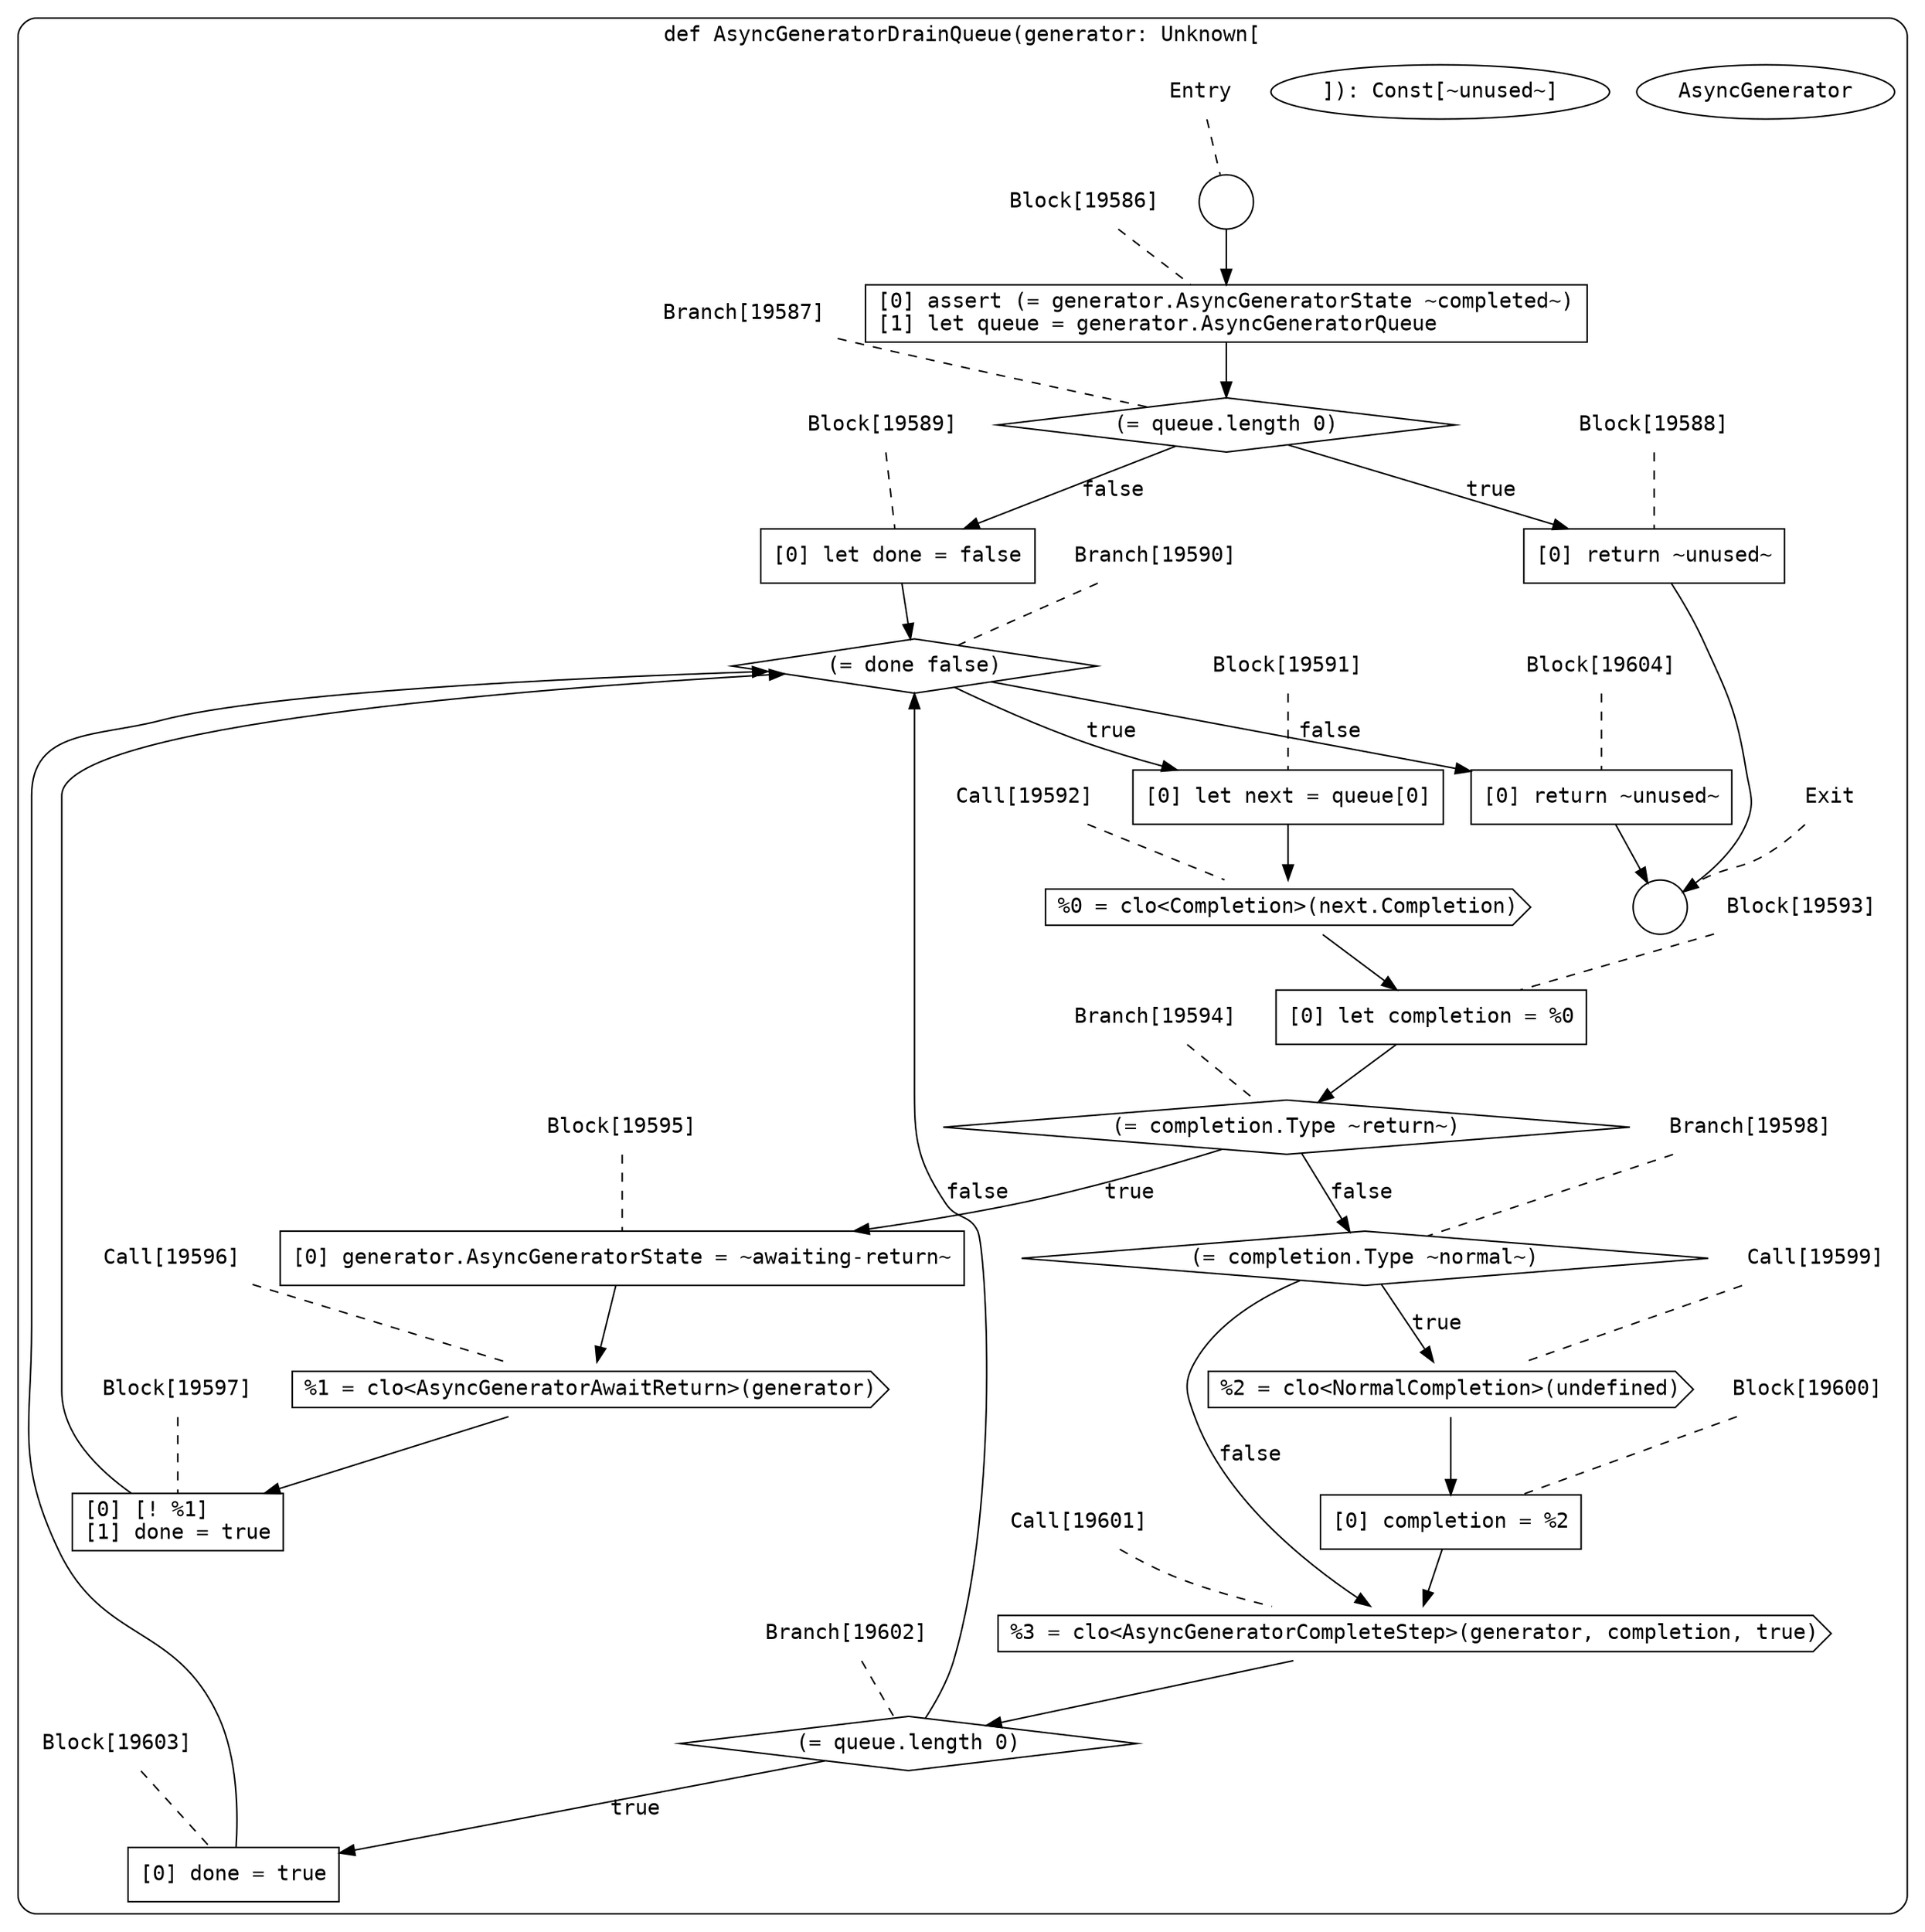 digraph {
  graph [fontname = "Consolas"]
  node [fontname = "Consolas"]
  edge [fontname = "Consolas"]
  subgraph cluster2639 {
    label = "def AsyncGeneratorDrainQueue(generator: Unknown["AsyncGenerator"]): Const[~unused~]"
    style = rounded
    cluster2639_entry_name [shape=none, label=<<font color="black">Entry</font>>]
    cluster2639_entry_name -> cluster2639_entry [arrowhead=none, color="black", style=dashed]
    cluster2639_entry [shape=circle label=" " color="black" fillcolor="white" style=filled]
    cluster2639_entry -> node19586 [color="black"]
    cluster2639_exit_name [shape=none, label=<<font color="black">Exit</font>>]
    cluster2639_exit_name -> cluster2639_exit [arrowhead=none, color="black", style=dashed]
    cluster2639_exit [shape=circle label=" " color="black" fillcolor="white" style=filled]
    node19586_name [shape=none, label=<<font color="black">Block[19586]</font>>]
    node19586_name -> node19586 [arrowhead=none, color="black", style=dashed]
    node19586 [shape=box, label=<<font color="black">[0] assert (= generator.AsyncGeneratorState ~completed~)<BR ALIGN="LEFT"/>[1] let queue = generator.AsyncGeneratorQueue<BR ALIGN="LEFT"/></font>> color="black" fillcolor="white", style=filled]
    node19586 -> node19587 [color="black"]
    node19587_name [shape=none, label=<<font color="black">Branch[19587]</font>>]
    node19587_name -> node19587 [arrowhead=none, color="black", style=dashed]
    node19587 [shape=diamond, label=<<font color="black">(= queue.length 0)</font>> color="black" fillcolor="white", style=filled]
    node19587 -> node19588 [label=<<font color="black">true</font>> color="black"]
    node19587 -> node19589 [label=<<font color="black">false</font>> color="black"]
    node19588_name [shape=none, label=<<font color="black">Block[19588]</font>>]
    node19588_name -> node19588 [arrowhead=none, color="black", style=dashed]
    node19588 [shape=box, label=<<font color="black">[0] return ~unused~<BR ALIGN="LEFT"/></font>> color="black" fillcolor="white", style=filled]
    node19588 -> cluster2639_exit [color="black"]
    node19589_name [shape=none, label=<<font color="black">Block[19589]</font>>]
    node19589_name -> node19589 [arrowhead=none, color="black", style=dashed]
    node19589 [shape=box, label=<<font color="black">[0] let done = false<BR ALIGN="LEFT"/></font>> color="black" fillcolor="white", style=filled]
    node19589 -> node19590 [color="black"]
    node19590_name [shape=none, label=<<font color="black">Branch[19590]</font>>]
    node19590_name -> node19590 [arrowhead=none, color="black", style=dashed]
    node19590 [shape=diamond, label=<<font color="black">(= done false)</font>> color="black" fillcolor="white", style=filled]
    node19590 -> node19591 [label=<<font color="black">true</font>> color="black"]
    node19590 -> node19604 [label=<<font color="black">false</font>> color="black"]
    node19591_name [shape=none, label=<<font color="black">Block[19591]</font>>]
    node19591_name -> node19591 [arrowhead=none, color="black", style=dashed]
    node19591 [shape=box, label=<<font color="black">[0] let next = queue[0]<BR ALIGN="LEFT"/></font>> color="black" fillcolor="white", style=filled]
    node19591 -> node19592 [color="black"]
    node19604_name [shape=none, label=<<font color="black">Block[19604]</font>>]
    node19604_name -> node19604 [arrowhead=none, color="black", style=dashed]
    node19604 [shape=box, label=<<font color="black">[0] return ~unused~<BR ALIGN="LEFT"/></font>> color="black" fillcolor="white", style=filled]
    node19604 -> cluster2639_exit [color="black"]
    node19592_name [shape=none, label=<<font color="black">Call[19592]</font>>]
    node19592_name -> node19592 [arrowhead=none, color="black", style=dashed]
    node19592 [shape=cds, label=<<font color="black">%0 = clo&lt;Completion&gt;(next.Completion)</font>> color="black" fillcolor="white", style=filled]
    node19592 -> node19593 [color="black"]
    node19593_name [shape=none, label=<<font color="black">Block[19593]</font>>]
    node19593_name -> node19593 [arrowhead=none, color="black", style=dashed]
    node19593 [shape=box, label=<<font color="black">[0] let completion = %0<BR ALIGN="LEFT"/></font>> color="black" fillcolor="white", style=filled]
    node19593 -> node19594 [color="black"]
    node19594_name [shape=none, label=<<font color="black">Branch[19594]</font>>]
    node19594_name -> node19594 [arrowhead=none, color="black", style=dashed]
    node19594 [shape=diamond, label=<<font color="black">(= completion.Type ~return~)</font>> color="black" fillcolor="white", style=filled]
    node19594 -> node19595 [label=<<font color="black">true</font>> color="black"]
    node19594 -> node19598 [label=<<font color="black">false</font>> color="black"]
    node19595_name [shape=none, label=<<font color="black">Block[19595]</font>>]
    node19595_name -> node19595 [arrowhead=none, color="black", style=dashed]
    node19595 [shape=box, label=<<font color="black">[0] generator.AsyncGeneratorState = ~awaiting-return~<BR ALIGN="LEFT"/></font>> color="black" fillcolor="white", style=filled]
    node19595 -> node19596 [color="black"]
    node19598_name [shape=none, label=<<font color="black">Branch[19598]</font>>]
    node19598_name -> node19598 [arrowhead=none, color="black", style=dashed]
    node19598 [shape=diamond, label=<<font color="black">(= completion.Type ~normal~)</font>> color="black" fillcolor="white", style=filled]
    node19598 -> node19599 [label=<<font color="black">true</font>> color="black"]
    node19598 -> node19601 [label=<<font color="black">false</font>> color="black"]
    node19596_name [shape=none, label=<<font color="black">Call[19596]</font>>]
    node19596_name -> node19596 [arrowhead=none, color="black", style=dashed]
    node19596 [shape=cds, label=<<font color="black">%1 = clo&lt;AsyncGeneratorAwaitReturn&gt;(generator)</font>> color="black" fillcolor="white", style=filled]
    node19596 -> node19597 [color="black"]
    node19599_name [shape=none, label=<<font color="black">Call[19599]</font>>]
    node19599_name -> node19599 [arrowhead=none, color="black", style=dashed]
    node19599 [shape=cds, label=<<font color="black">%2 = clo&lt;NormalCompletion&gt;(undefined)</font>> color="black" fillcolor="white", style=filled]
    node19599 -> node19600 [color="black"]
    node19601_name [shape=none, label=<<font color="black">Call[19601]</font>>]
    node19601_name -> node19601 [arrowhead=none, color="black", style=dashed]
    node19601 [shape=cds, label=<<font color="black">%3 = clo&lt;AsyncGeneratorCompleteStep&gt;(generator, completion, true)</font>> color="black" fillcolor="white", style=filled]
    node19601 -> node19602 [color="black"]
    node19597_name [shape=none, label=<<font color="black">Block[19597]</font>>]
    node19597_name -> node19597 [arrowhead=none, color="black", style=dashed]
    node19597 [shape=box, label=<<font color="black">[0] [! %1]<BR ALIGN="LEFT"/>[1] done = true<BR ALIGN="LEFT"/></font>> color="black" fillcolor="white", style=filled]
    node19597 -> node19590 [color="black"]
    node19600_name [shape=none, label=<<font color="black">Block[19600]</font>>]
    node19600_name -> node19600 [arrowhead=none, color="black", style=dashed]
    node19600 [shape=box, label=<<font color="black">[0] completion = %2<BR ALIGN="LEFT"/></font>> color="black" fillcolor="white", style=filled]
    node19600 -> node19601 [color="black"]
    node19602_name [shape=none, label=<<font color="black">Branch[19602]</font>>]
    node19602_name -> node19602 [arrowhead=none, color="black", style=dashed]
    node19602 [shape=diamond, label=<<font color="black">(= queue.length 0)</font>> color="black" fillcolor="white", style=filled]
    node19602 -> node19603 [label=<<font color="black">true</font>> color="black"]
    node19602 -> node19590 [label=<<font color="black">false</font>> color="black"]
    node19603_name [shape=none, label=<<font color="black">Block[19603]</font>>]
    node19603_name -> node19603 [arrowhead=none, color="black", style=dashed]
    node19603 [shape=box, label=<<font color="black">[0] done = true<BR ALIGN="LEFT"/></font>> color="black" fillcolor="white", style=filled]
    node19603 -> node19590 [color="black"]
  }
}